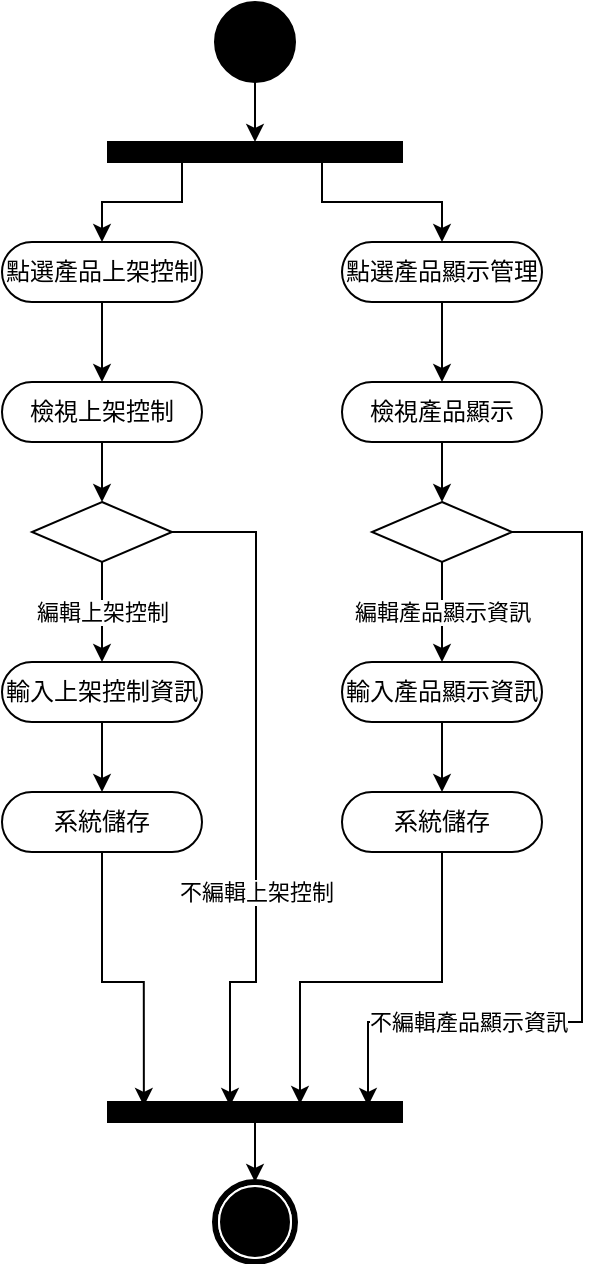 <mxfile version="12.9.13" type="device"><diagram id="t1fSG643pKVSbupF-V5J" name="第1頁"><mxGraphModel dx="1086" dy="806" grid="1" gridSize="10" guides="1" tooltips="1" connect="1" arrows="1" fold="1" page="1" pageScale="1" pageWidth="827" pageHeight="1169" math="0" shadow="0"><root><mxCell id="0"/><mxCell id="1" parent="0"/><mxCell id="Y3QMEhs5u83F4lIiqiRc-17" style="edgeStyle=orthogonalEdgeStyle;rounded=0;orthogonalLoop=1;jettySize=auto;html=1;entryX=0.5;entryY=0;entryDx=0;entryDy=0;" edge="1" parent="1" source="E6zNDC1iwArlVoyAuMdn-2" target="Y3QMEhs5u83F4lIiqiRc-15"><mxGeometry relative="1" as="geometry"/></mxCell><mxCell id="E6zNDC1iwArlVoyAuMdn-2" value="" style="ellipse;whiteSpace=wrap;html=1;rounded=0;shadow=0;comic=0;labelBackgroundColor=none;strokeWidth=1;fillColor=#000000;fontFamily=Verdana;fontSize=12;align=center;" parent="1" vertex="1"><mxGeometry x="406.5" y="30" width="40" height="40" as="geometry"/></mxCell><mxCell id="E6zNDC1iwArlVoyAuMdn-3" value="點選產品上架控制" style="rounded=1;whiteSpace=wrap;html=1;shadow=0;comic=0;labelBackgroundColor=none;strokeWidth=1;fontFamily=Verdana;fontSize=12;align=center;arcSize=50;" parent="1" vertex="1"><mxGeometry x="300" y="150" width="100" height="30" as="geometry"/></mxCell><mxCell id="E6zNDC1iwArlVoyAuMdn-4" style="edgeStyle=orthogonalEdgeStyle;rounded=0;orthogonalLoop=1;jettySize=auto;html=1;entryX=0.5;entryY=0;entryDx=0;entryDy=0;exitX=0.5;exitY=1;exitDx=0;exitDy=0;" parent="1" source="E6zNDC1iwArlVoyAuMdn-3" target="E6zNDC1iwArlVoyAuMdn-8" edge="1"><mxGeometry relative="1" as="geometry"><mxPoint x="277" y="205" as="sourcePoint"/><mxPoint x="350" y="210" as="targetPoint"/></mxGeometry></mxCell><mxCell id="E6zNDC1iwArlVoyAuMdn-6" value="編輯上架控制" style="edgeStyle=orthogonalEdgeStyle;rounded=0;orthogonalLoop=1;jettySize=auto;html=1;exitX=0.5;exitY=1;exitDx=0;exitDy=0;entryX=0.5;entryY=0;entryDx=0;entryDy=0;" parent="1" source="E6zNDC1iwArlVoyAuMdn-12" target="E6zNDC1iwArlVoyAuMdn-14" edge="1"><mxGeometry relative="1" as="geometry"><mxPoint x="350" y="360" as="targetPoint"/><mxPoint x="350" y="425" as="sourcePoint"/></mxGeometry></mxCell><mxCell id="E6zNDC1iwArlVoyAuMdn-7" style="edgeStyle=orthogonalEdgeStyle;rounded=0;orthogonalLoop=1;jettySize=auto;html=1;entryX=0.5;entryY=0;entryDx=0;entryDy=0;" parent="1" source="E6zNDC1iwArlVoyAuMdn-8" target="E6zNDC1iwArlVoyAuMdn-12" edge="1"><mxGeometry relative="1" as="geometry"/></mxCell><mxCell id="E6zNDC1iwArlVoyAuMdn-8" value="檢視上架控制" style="rounded=1;whiteSpace=wrap;html=1;shadow=0;comic=0;labelBackgroundColor=none;strokeWidth=1;fontFamily=Verdana;fontSize=12;align=center;arcSize=50;" parent="1" vertex="1"><mxGeometry x="300" y="220" width="100" height="30" as="geometry"/></mxCell><mxCell id="E6zNDC1iwArlVoyAuMdn-9" style="edgeStyle=orthogonalEdgeStyle;rounded=0;orthogonalLoop=1;jettySize=auto;html=1;entryX=0.122;entryY=0.2;entryDx=0;entryDy=0;entryPerimeter=0;" parent="1" source="E6zNDC1iwArlVoyAuMdn-10" target="Y3QMEhs5u83F4lIiqiRc-16" edge="1"><mxGeometry relative="1" as="geometry"><mxPoint x="350" y="495" as="targetPoint"/><Array as="points"><mxPoint x="350" y="520"/><mxPoint x="371" y="520"/></Array></mxGeometry></mxCell><mxCell id="E6zNDC1iwArlVoyAuMdn-10" value="系統儲存" style="rounded=1;whiteSpace=wrap;html=1;shadow=0;comic=0;labelBackgroundColor=none;strokeWidth=1;fontFamily=Verdana;fontSize=12;align=center;arcSize=50;" parent="1" vertex="1"><mxGeometry x="300" y="425" width="100" height="30" as="geometry"/></mxCell><mxCell id="E6zNDC1iwArlVoyAuMdn-11" value="不編輯上架控制" style="edgeStyle=orthogonalEdgeStyle;rounded=0;orthogonalLoop=1;jettySize=auto;html=1;entryX=0.415;entryY=0.2;entryDx=0;entryDy=0;entryPerimeter=0;" parent="1" source="E6zNDC1iwArlVoyAuMdn-12" target="Y3QMEhs5u83F4lIiqiRc-16" edge="1"><mxGeometry x="0.297" relative="1" as="geometry"><Array as="points"><mxPoint x="427" y="295"/><mxPoint x="427" y="520"/><mxPoint x="414" y="520"/></Array><mxPoint x="370" y="508" as="targetPoint"/><mxPoint as="offset"/></mxGeometry></mxCell><mxCell id="E6zNDC1iwArlVoyAuMdn-12" value="" style="rhombus;whiteSpace=wrap;html=1;" parent="1" vertex="1"><mxGeometry x="315" y="280" width="70" height="30" as="geometry"/></mxCell><mxCell id="E6zNDC1iwArlVoyAuMdn-13" style="edgeStyle=orthogonalEdgeStyle;rounded=0;orthogonalLoop=1;jettySize=auto;html=1;entryX=0.5;entryY=0;entryDx=0;entryDy=0;" parent="1" source="E6zNDC1iwArlVoyAuMdn-14" target="E6zNDC1iwArlVoyAuMdn-10" edge="1"><mxGeometry relative="1" as="geometry"/></mxCell><mxCell id="E6zNDC1iwArlVoyAuMdn-14" value="輸入上架控制資訊" style="rounded=1;whiteSpace=wrap;html=1;shadow=0;comic=0;labelBackgroundColor=none;strokeWidth=1;fontFamily=Verdana;fontSize=12;align=center;arcSize=50;" parent="1" vertex="1"><mxGeometry x="300" y="360" width="100" height="30" as="geometry"/></mxCell><mxCell id="Y3QMEhs5u83F4lIiqiRc-3" value="點選產品顯示管理" style="rounded=1;whiteSpace=wrap;html=1;shadow=0;comic=0;labelBackgroundColor=none;strokeWidth=1;fontFamily=Verdana;fontSize=12;align=center;arcSize=50;" vertex="1" parent="1"><mxGeometry x="470" y="150" width="100" height="30" as="geometry"/></mxCell><mxCell id="Y3QMEhs5u83F4lIiqiRc-4" style="edgeStyle=orthogonalEdgeStyle;rounded=0;orthogonalLoop=1;jettySize=auto;html=1;entryX=0.5;entryY=0;entryDx=0;entryDy=0;exitX=0.5;exitY=1;exitDx=0;exitDy=0;" edge="1" parent="1" source="Y3QMEhs5u83F4lIiqiRc-3" target="Y3QMEhs5u83F4lIiqiRc-8"><mxGeometry relative="1" as="geometry"><mxPoint x="447" y="205" as="sourcePoint"/><mxPoint x="520" y="210" as="targetPoint"/></mxGeometry></mxCell><mxCell id="Y3QMEhs5u83F4lIiqiRc-6" value="編輯產品顯示資訊" style="edgeStyle=orthogonalEdgeStyle;rounded=0;orthogonalLoop=1;jettySize=auto;html=1;exitX=0.5;exitY=1;exitDx=0;exitDy=0;entryX=0.5;entryY=0;entryDx=0;entryDy=0;" edge="1" parent="1" source="Y3QMEhs5u83F4lIiqiRc-12" target="Y3QMEhs5u83F4lIiqiRc-14"><mxGeometry relative="1" as="geometry"><mxPoint x="520" y="360" as="targetPoint"/><mxPoint x="520" y="425" as="sourcePoint"/></mxGeometry></mxCell><mxCell id="Y3QMEhs5u83F4lIiqiRc-7" style="edgeStyle=orthogonalEdgeStyle;rounded=0;orthogonalLoop=1;jettySize=auto;html=1;entryX=0.5;entryY=0;entryDx=0;entryDy=0;" edge="1" parent="1" source="Y3QMEhs5u83F4lIiqiRc-8" target="Y3QMEhs5u83F4lIiqiRc-12"><mxGeometry relative="1" as="geometry"/></mxCell><mxCell id="Y3QMEhs5u83F4lIiqiRc-8" value="檢視產品顯示" style="rounded=1;whiteSpace=wrap;html=1;shadow=0;comic=0;labelBackgroundColor=none;strokeWidth=1;fontFamily=Verdana;fontSize=12;align=center;arcSize=50;" vertex="1" parent="1"><mxGeometry x="470" y="220" width="100" height="30" as="geometry"/></mxCell><mxCell id="Y3QMEhs5u83F4lIiqiRc-9" style="edgeStyle=orthogonalEdgeStyle;rounded=0;orthogonalLoop=1;jettySize=auto;html=1;entryX=0.653;entryY=0.1;entryDx=0;entryDy=0;entryPerimeter=0;" edge="1" parent="1" source="Y3QMEhs5u83F4lIiqiRc-10" target="Y3QMEhs5u83F4lIiqiRc-16"><mxGeometry relative="1" as="geometry"><mxPoint x="520" y="495" as="targetPoint"/><Array as="points"><mxPoint x="520" y="520"/><mxPoint x="449" y="520"/></Array></mxGeometry></mxCell><mxCell id="Y3QMEhs5u83F4lIiqiRc-10" value="系統儲存" style="rounded=1;whiteSpace=wrap;html=1;shadow=0;comic=0;labelBackgroundColor=none;strokeWidth=1;fontFamily=Verdana;fontSize=12;align=center;arcSize=50;" vertex="1" parent="1"><mxGeometry x="470" y="425" width="100" height="30" as="geometry"/></mxCell><mxCell id="Y3QMEhs5u83F4lIiqiRc-11" value="不編輯產品顯示資訊" style="edgeStyle=orthogonalEdgeStyle;rounded=0;orthogonalLoop=1;jettySize=auto;html=1;entryX=0.891;entryY=0.2;entryDx=0;entryDy=0;entryPerimeter=0;" edge="1" parent="1" source="Y3QMEhs5u83F4lIiqiRc-12" target="Y3QMEhs5u83F4lIiqiRc-16"><mxGeometry x="0.568" relative="1" as="geometry"><Array as="points"><mxPoint x="590" y="295"/><mxPoint x="590" y="540"/><mxPoint x="483" y="540"/></Array><mxPoint x="540" y="508" as="targetPoint"/><mxPoint as="offset"/></mxGeometry></mxCell><mxCell id="Y3QMEhs5u83F4lIiqiRc-12" value="" style="rhombus;whiteSpace=wrap;html=1;" vertex="1" parent="1"><mxGeometry x="485" y="280" width="70" height="30" as="geometry"/></mxCell><mxCell id="Y3QMEhs5u83F4lIiqiRc-13" style="edgeStyle=orthogonalEdgeStyle;rounded=0;orthogonalLoop=1;jettySize=auto;html=1;entryX=0.5;entryY=0;entryDx=0;entryDy=0;" edge="1" parent="1" source="Y3QMEhs5u83F4lIiqiRc-14" target="Y3QMEhs5u83F4lIiqiRc-10"><mxGeometry relative="1" as="geometry"/></mxCell><mxCell id="Y3QMEhs5u83F4lIiqiRc-14" value="輸入產品顯示資訊" style="rounded=1;whiteSpace=wrap;html=1;shadow=0;comic=0;labelBackgroundColor=none;strokeWidth=1;fontFamily=Verdana;fontSize=12;align=center;arcSize=50;" vertex="1" parent="1"><mxGeometry x="470" y="360" width="100" height="30" as="geometry"/></mxCell><mxCell id="Y3QMEhs5u83F4lIiqiRc-18" style="edgeStyle=orthogonalEdgeStyle;rounded=0;orthogonalLoop=1;jettySize=auto;html=1;entryX=0.5;entryY=0;entryDx=0;entryDy=0;" edge="1" parent="1" source="Y3QMEhs5u83F4lIiqiRc-15" target="E6zNDC1iwArlVoyAuMdn-3"><mxGeometry relative="1" as="geometry"><Array as="points"><mxPoint x="390" y="130"/><mxPoint x="350" y="130"/></Array></mxGeometry></mxCell><mxCell id="Y3QMEhs5u83F4lIiqiRc-19" style="edgeStyle=orthogonalEdgeStyle;rounded=0;orthogonalLoop=1;jettySize=auto;html=1;entryX=0.5;entryY=0;entryDx=0;entryDy=0;" edge="1" parent="1" source="Y3QMEhs5u83F4lIiqiRc-15" target="Y3QMEhs5u83F4lIiqiRc-3"><mxGeometry relative="1" as="geometry"><Array as="points"><mxPoint x="460" y="130"/><mxPoint x="520" y="130"/></Array></mxGeometry></mxCell><mxCell id="Y3QMEhs5u83F4lIiqiRc-15" value="" style="whiteSpace=wrap;html=1;rounded=0;shadow=0;comic=0;labelBackgroundColor=none;strokeWidth=1;fillColor=#000000;fontFamily=Verdana;fontSize=12;align=center;rotation=0;" vertex="1" parent="1"><mxGeometry x="353" y="100" width="147" height="10" as="geometry"/></mxCell><mxCell id="Y3QMEhs5u83F4lIiqiRc-23" style="edgeStyle=orthogonalEdgeStyle;rounded=0;orthogonalLoop=1;jettySize=auto;html=1;entryX=0.5;entryY=0;entryDx=0;entryDy=0;" edge="1" parent="1" source="Y3QMEhs5u83F4lIiqiRc-16" target="Y3QMEhs5u83F4lIiqiRc-22"><mxGeometry relative="1" as="geometry"/></mxCell><mxCell id="Y3QMEhs5u83F4lIiqiRc-16" value="" style="whiteSpace=wrap;html=1;rounded=0;shadow=0;comic=0;labelBackgroundColor=none;strokeWidth=1;fillColor=#000000;fontFamily=Verdana;fontSize=12;align=center;rotation=0;" vertex="1" parent="1"><mxGeometry x="353" y="580" width="147" height="10" as="geometry"/></mxCell><mxCell id="Y3QMEhs5u83F4lIiqiRc-22" value="" style="shape=mxgraph.bpmn.shape;html=1;verticalLabelPosition=bottom;labelBackgroundColor=#ffffff;verticalAlign=top;perimeter=ellipsePerimeter;outline=end;symbol=terminate;rounded=0;shadow=0;comic=0;strokeWidth=1;fontFamily=Verdana;fontSize=12;align=center;" vertex="1" parent="1"><mxGeometry x="406.5" y="620" width="40" height="40" as="geometry"/></mxCell></root></mxGraphModel></diagram></mxfile>